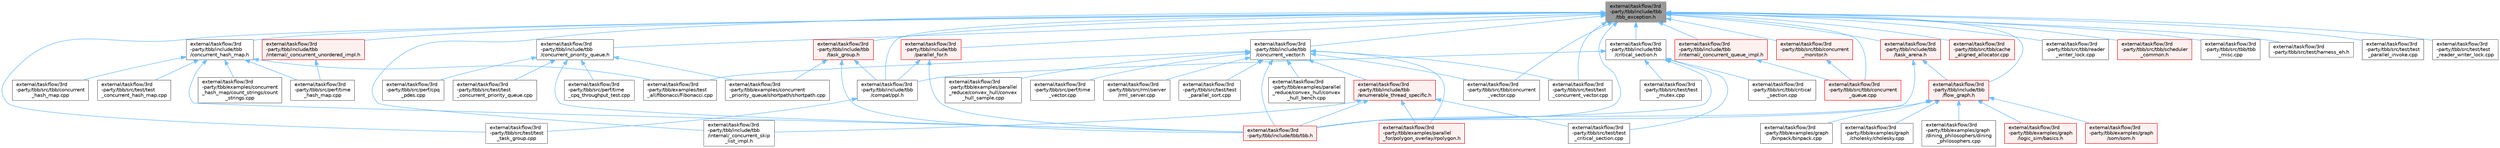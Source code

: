 digraph "external/taskflow/3rd-party/tbb/include/tbb/tbb_exception.h"
{
 // LATEX_PDF_SIZE
  bgcolor="transparent";
  edge [fontname=Helvetica,fontsize=10,labelfontname=Helvetica,labelfontsize=10];
  node [fontname=Helvetica,fontsize=10,shape=box,height=0.2,width=0.4];
  Node1 [id="Node000001",label="external/taskflow/3rd\l-party/tbb/include/tbb\l/tbb_exception.h",height=0.2,width=0.4,color="gray40", fillcolor="grey60", style="filled", fontcolor="black",tooltip=" "];
  Node1 -> Node2 [id="edge74_Node000001_Node000002",dir="back",color="steelblue1",style="solid",tooltip=" "];
  Node2 [id="Node000002",label="external/taskflow/3rd\l-party/tbb/include/tbb\l/compat/ppl.h",height=0.2,width=0.4,color="grey40", fillcolor="white", style="filled",URL="$ppl_8h.html",tooltip=" "];
  Node2 -> Node3 [id="edge75_Node000002_Node000003",dir="back",color="steelblue1",style="solid",tooltip=" "];
  Node3 [id="Node000003",label="external/taskflow/3rd\l-party/tbb/src/test/test\l_task_group.cpp",height=0.2,width=0.4,color="grey40", fillcolor="white", style="filled",URL="$test__task__group_8cpp.html",tooltip=" "];
  Node1 -> Node4 [id="edge76_Node000001_Node000004",dir="back",color="steelblue1",style="solid",tooltip=" "];
  Node4 [id="Node000004",label="external/taskflow/3rd\l-party/tbb/include/tbb\l/concurrent_hash_map.h",height=0.2,width=0.4,color="grey40", fillcolor="white", style="filled",URL="$concurrent__hash__map_8h.html",tooltip=" "];
  Node4 -> Node5 [id="edge77_Node000004_Node000005",dir="back",color="steelblue1",style="solid",tooltip=" "];
  Node5 [id="Node000005",label="external/taskflow/3rd\l-party/tbb/examples/concurrent\l_hash_map/count_strings/count\l_strings.cpp",height=0.2,width=0.4,color="grey40", fillcolor="white", style="filled",URL="$count__strings_8cpp.html",tooltip=" "];
  Node4 -> Node6 [id="edge78_Node000004_Node000006",dir="back",color="steelblue1",style="solid",tooltip=" "];
  Node6 [id="Node000006",label="external/taskflow/3rd\l-party/tbb/examples/test\l_all/fibonacci/Fibonacci.cpp",height=0.2,width=0.4,color="grey40", fillcolor="white", style="filled",URL="$3rd-party_2tbb_2examples_2test__all_2fibonacci_2_fibonacci_8cpp.html",tooltip=" "];
  Node4 -> Node7 [id="edge79_Node000004_Node000007",dir="back",color="steelblue1",style="solid",tooltip=" "];
  Node7 [id="Node000007",label="external/taskflow/3rd\l-party/tbb/include/tbb/tbb.h",height=0.2,width=0.4,color="red", fillcolor="#FFF0F0", style="filled",URL="$tbb_8h.html",tooltip=" "];
  Node4 -> Node10 [id="edge80_Node000004_Node000010",dir="back",color="steelblue1",style="solid",tooltip=" "];
  Node10 [id="Node000010",label="external/taskflow/3rd\l-party/tbb/src/perf/time\l_hash_map.cpp",height=0.2,width=0.4,color="grey40", fillcolor="white", style="filled",URL="$time__hash__map_8cpp.html",tooltip=" "];
  Node4 -> Node11 [id="edge81_Node000004_Node000011",dir="back",color="steelblue1",style="solid",tooltip=" "];
  Node11 [id="Node000011",label="external/taskflow/3rd\l-party/tbb/src/tbb/concurrent\l_hash_map.cpp",height=0.2,width=0.4,color="grey40", fillcolor="white", style="filled",URL="$concurrent__hash__map_8cpp.html",tooltip=" "];
  Node4 -> Node12 [id="edge82_Node000004_Node000012",dir="back",color="steelblue1",style="solid",tooltip=" "];
  Node12 [id="Node000012",label="external/taskflow/3rd\l-party/tbb/src/test/test\l_concurrent_hash_map.cpp",height=0.2,width=0.4,color="grey40", fillcolor="white", style="filled",URL="$test__concurrent__hash__map_8cpp.html",tooltip=" "];
  Node1 -> Node13 [id="edge83_Node000001_Node000013",dir="back",color="steelblue1",style="solid",tooltip=" "];
  Node13 [id="Node000013",label="external/taskflow/3rd\l-party/tbb/include/tbb\l/concurrent_priority_queue.h",height=0.2,width=0.4,color="grey40", fillcolor="white", style="filled",URL="$concurrent__priority__queue_8h.html",tooltip=" "];
  Node13 -> Node14 [id="edge84_Node000013_Node000014",dir="back",color="steelblue1",style="solid",tooltip=" "];
  Node14 [id="Node000014",label="external/taskflow/3rd\l-party/tbb/examples/concurrent\l_priority_queue/shortpath/shortpath.cpp",height=0.2,width=0.4,color="grey40", fillcolor="white", style="filled",URL="$shortpath_8cpp.html",tooltip=" "];
  Node13 -> Node7 [id="edge85_Node000013_Node000007",dir="back",color="steelblue1",style="solid",tooltip=" "];
  Node13 -> Node15 [id="edge86_Node000013_Node000015",dir="back",color="steelblue1",style="solid",tooltip=" "];
  Node15 [id="Node000015",label="external/taskflow/3rd\l-party/tbb/src/perf/cpq\l_pdes.cpp",height=0.2,width=0.4,color="grey40", fillcolor="white", style="filled",URL="$cpq__pdes_8cpp.html",tooltip=" "];
  Node13 -> Node16 [id="edge87_Node000013_Node000016",dir="back",color="steelblue1",style="solid",tooltip=" "];
  Node16 [id="Node000016",label="external/taskflow/3rd\l-party/tbb/src/perf/time\l_cpq_throughput_test.cpp",height=0.2,width=0.4,color="grey40", fillcolor="white", style="filled",URL="$time__cpq__throughput__test_8cpp.html",tooltip=" "];
  Node13 -> Node17 [id="edge88_Node000013_Node000017",dir="back",color="steelblue1",style="solid",tooltip=" "];
  Node17 [id="Node000017",label="external/taskflow/3rd\l-party/tbb/src/test/test\l_concurrent_priority_queue.cpp",height=0.2,width=0.4,color="grey40", fillcolor="white", style="filled",URL="$test__concurrent__priority__queue_8cpp.html",tooltip=" "];
  Node1 -> Node18 [id="edge89_Node000001_Node000018",dir="back",color="steelblue1",style="solid",tooltip=" "];
  Node18 [id="Node000018",label="external/taskflow/3rd\l-party/tbb/include/tbb\l/concurrent_vector.h",height=0.2,width=0.4,color="grey40", fillcolor="white", style="filled",URL="$concurrent__vector_8h.html",tooltip=" "];
  Node18 -> Node19 [id="edge90_Node000018_Node000019",dir="back",color="steelblue1",style="solid",tooltip=" "];
  Node19 [id="Node000019",label="external/taskflow/3rd\l-party/tbb/examples/parallel\l_for/polygon_overlay/rpolygon.h",height=0.2,width=0.4,color="red", fillcolor="#FFF0F0", style="filled",URL="$rpolygon_8h.html",tooltip=" "];
  Node18 -> Node24 [id="edge91_Node000018_Node000024",dir="back",color="steelblue1",style="solid",tooltip=" "];
  Node24 [id="Node000024",label="external/taskflow/3rd\l-party/tbb/examples/parallel\l_reduce/convex_hull/convex\l_hull_bench.cpp",height=0.2,width=0.4,color="grey40", fillcolor="white", style="filled",URL="$convex__hull__bench_8cpp.html",tooltip=" "];
  Node18 -> Node25 [id="edge92_Node000018_Node000025",dir="back",color="steelblue1",style="solid",tooltip=" "];
  Node25 [id="Node000025",label="external/taskflow/3rd\l-party/tbb/examples/parallel\l_reduce/convex_hull/convex\l_hull_sample.cpp",height=0.2,width=0.4,color="grey40", fillcolor="white", style="filled",URL="$convex__hull__sample_8cpp.html",tooltip=" "];
  Node18 -> Node6 [id="edge93_Node000018_Node000006",dir="back",color="steelblue1",style="solid",tooltip=" "];
  Node18 -> Node26 [id="edge94_Node000018_Node000026",dir="back",color="steelblue1",style="solid",tooltip=" "];
  Node26 [id="Node000026",label="external/taskflow/3rd\l-party/tbb/include/tbb\l/enumerable_thread_specific.h",height=0.2,width=0.4,color="red", fillcolor="#FFF0F0", style="filled",URL="$enumerable__thread__specific_8h.html",tooltip=" "];
  Node26 -> Node19 [id="edge95_Node000026_Node000019",dir="back",color="steelblue1",style="solid",tooltip=" "];
  Node26 -> Node39 [id="edge96_Node000026_Node000039",dir="back",color="steelblue1",style="solid",tooltip=" "];
  Node39 [id="Node000039",label="external/taskflow/3rd\l-party/tbb/include/tbb\l/internal/_concurrent_skip\l_list_impl.h",height=0.2,width=0.4,color="grey40", fillcolor="white", style="filled",URL="$__concurrent__skip__list__impl_8h.html",tooltip=" "];
  Node26 -> Node7 [id="edge97_Node000026_Node000007",dir="back",color="steelblue1",style="solid",tooltip=" "];
  Node26 -> Node40 [id="edge98_Node000026_Node000040",dir="back",color="steelblue1",style="solid",tooltip=" "];
  Node40 [id="Node000040",label="external/taskflow/3rd\l-party/tbb/src/test/test\l_critical_section.cpp",height=0.2,width=0.4,color="grey40", fillcolor="white", style="filled",URL="$test__critical__section_8cpp.html",tooltip=" "];
  Node18 -> Node7 [id="edge99_Node000018_Node000007",dir="back",color="steelblue1",style="solid",tooltip=" "];
  Node18 -> Node46 [id="edge100_Node000018_Node000046",dir="back",color="steelblue1",style="solid",tooltip=" "];
  Node46 [id="Node000046",label="external/taskflow/3rd\l-party/tbb/src/perf/time\l_vector.cpp",height=0.2,width=0.4,color="grey40", fillcolor="white", style="filled",URL="$time__vector_8cpp.html",tooltip=" "];
  Node18 -> Node47 [id="edge101_Node000018_Node000047",dir="back",color="steelblue1",style="solid",tooltip=" "];
  Node47 [id="Node000047",label="external/taskflow/3rd\l-party/tbb/src/rml/server\l/rml_server.cpp",height=0.2,width=0.4,color="grey40", fillcolor="white", style="filled",URL="$rml__server_8cpp.html",tooltip=" "];
  Node18 -> Node48 [id="edge102_Node000018_Node000048",dir="back",color="steelblue1",style="solid",tooltip=" "];
  Node48 [id="Node000048",label="external/taskflow/3rd\l-party/tbb/src/tbb/concurrent\l_vector.cpp",height=0.2,width=0.4,color="grey40", fillcolor="white", style="filled",URL="$concurrent__vector_8cpp.html",tooltip=" "];
  Node18 -> Node49 [id="edge103_Node000018_Node000049",dir="back",color="steelblue1",style="solid",tooltip=" "];
  Node49 [id="Node000049",label="external/taskflow/3rd\l-party/tbb/src/test/test\l_concurrent_vector.cpp",height=0.2,width=0.4,color="grey40", fillcolor="white", style="filled",URL="$test__concurrent__vector_8cpp.html",tooltip=" "];
  Node18 -> Node50 [id="edge104_Node000018_Node000050",dir="back",color="steelblue1",style="solid",tooltip=" "];
  Node50 [id="Node000050",label="external/taskflow/3rd\l-party/tbb/src/test/test\l_parallel_sort.cpp",height=0.2,width=0.4,color="grey40", fillcolor="white", style="filled",URL="$test__parallel__sort_8cpp.html",tooltip=" "];
  Node1 -> Node51 [id="edge105_Node000001_Node000051",dir="back",color="steelblue1",style="solid",tooltip=" "];
  Node51 [id="Node000051",label="external/taskflow/3rd\l-party/tbb/include/tbb\l/critical_section.h",height=0.2,width=0.4,color="grey40", fillcolor="white", style="filled",URL="$critical__section_8h.html",tooltip=" "];
  Node51 -> Node2 [id="edge106_Node000051_Node000002",dir="back",color="steelblue1",style="solid",tooltip=" "];
  Node51 -> Node7 [id="edge107_Node000051_Node000007",dir="back",color="steelblue1",style="solid",tooltip=" "];
  Node51 -> Node52 [id="edge108_Node000051_Node000052",dir="back",color="steelblue1",style="solid",tooltip=" "];
  Node52 [id="Node000052",label="external/taskflow/3rd\l-party/tbb/src/tbb/critical\l_section.cpp",height=0.2,width=0.4,color="grey40", fillcolor="white", style="filled",URL="$critical__section_8cpp.html",tooltip=" "];
  Node51 -> Node40 [id="edge109_Node000051_Node000040",dir="back",color="steelblue1",style="solid",tooltip=" "];
  Node51 -> Node53 [id="edge110_Node000051_Node000053",dir="back",color="steelblue1",style="solid",tooltip=" "];
  Node53 [id="Node000053",label="external/taskflow/3rd\l-party/tbb/src/test/test\l_mutex.cpp",height=0.2,width=0.4,color="grey40", fillcolor="white", style="filled",URL="$test__mutex_8cpp.html",tooltip=" "];
  Node1 -> Node54 [id="edge111_Node000001_Node000054",dir="back",color="steelblue1",style="solid",tooltip=" "];
  Node54 [id="Node000054",label="external/taskflow/3rd\l-party/tbb/include/tbb\l/flow_graph.h",height=0.2,width=0.4,color="red", fillcolor="#FFF0F0", style="filled",URL="$flow__graph_8h.html",tooltip="The graph related classes and functions"];
  Node54 -> Node55 [id="edge112_Node000054_Node000055",dir="back",color="steelblue1",style="solid",tooltip=" "];
  Node55 [id="Node000055",label="external/taskflow/3rd\l-party/tbb/examples/graph\l/binpack/binpack.cpp",height=0.2,width=0.4,color="grey40", fillcolor="white", style="filled",URL="$binpack_8cpp.html",tooltip=" "];
  Node54 -> Node56 [id="edge113_Node000054_Node000056",dir="back",color="steelblue1",style="solid",tooltip=" "];
  Node56 [id="Node000056",label="external/taskflow/3rd\l-party/tbb/examples/graph\l/cholesky/cholesky.cpp",height=0.2,width=0.4,color="grey40", fillcolor="white", style="filled",URL="$tbb_2examples_2graph_2cholesky_2cholesky_8cpp.html",tooltip=" "];
  Node54 -> Node57 [id="edge114_Node000054_Node000057",dir="back",color="steelblue1",style="solid",tooltip=" "];
  Node57 [id="Node000057",label="external/taskflow/3rd\l-party/tbb/examples/graph\l/dining_philosophers/dining\l_philosophers.cpp",height=0.2,width=0.4,color="grey40", fillcolor="white", style="filled",URL="$dining__philosophers_8cpp.html",tooltip=" "];
  Node54 -> Node58 [id="edge115_Node000054_Node000058",dir="back",color="steelblue1",style="solid",tooltip=" "];
  Node58 [id="Node000058",label="external/taskflow/3rd\l-party/tbb/examples/graph\l/logic_sim/basics.h",height=0.2,width=0.4,color="red", fillcolor="#FFF0F0", style="filled",URL="$basics_8h.html",tooltip=" "];
  Node54 -> Node63 [id="edge116_Node000054_Node000063",dir="back",color="steelblue1",style="solid",tooltip=" "];
  Node63 [id="Node000063",label="external/taskflow/3rd\l-party/tbb/examples/graph\l/som/som.h",height=0.2,width=0.4,color="red", fillcolor="#FFF0F0", style="filled",URL="$som_8h.html",tooltip=" "];
  Node54 -> Node7 [id="edge117_Node000054_Node000007",dir="back",color="steelblue1",style="solid",tooltip=" "];
  Node1 -> Node101 [id="edge118_Node000001_Node000101",dir="back",color="steelblue1",style="solid",tooltip=" "];
  Node101 [id="Node000101",label="external/taskflow/3rd\l-party/tbb/include/tbb\l/internal/_concurrent_queue_impl.h",height=0.2,width=0.4,color="red", fillcolor="#FFF0F0", style="filled",URL="$__concurrent__queue__impl_8h.html",tooltip=" "];
  Node101 -> Node105 [id="edge119_Node000101_Node000105",dir="back",color="steelblue1",style="solid",tooltip=" "];
  Node105 [id="Node000105",label="external/taskflow/3rd\l-party/tbb/src/tbb/concurrent\l_queue.cpp",height=0.2,width=0.4,color="red", fillcolor="#FFF0F0", style="filled",URL="$concurrent__queue_8cpp.html",tooltip=" "];
  Node1 -> Node39 [id="edge120_Node000001_Node000039",dir="back",color="steelblue1",style="solid",tooltip=" "];
  Node1 -> Node106 [id="edge121_Node000001_Node000106",dir="back",color="steelblue1",style="solid",tooltip=" "];
  Node106 [id="Node000106",label="external/taskflow/3rd\l-party/tbb/include/tbb\l/internal/_concurrent_unordered_impl.h",height=0.2,width=0.4,color="red", fillcolor="#FFF0F0", style="filled",URL="$__concurrent__unordered__impl_8h.html",tooltip=" "];
  Node106 -> Node10 [id="edge122_Node000106_Node000010",dir="back",color="steelblue1",style="solid",tooltip=" "];
  Node1 -> Node113 [id="edge123_Node000001_Node000113",dir="back",color="steelblue1",style="solid",tooltip=" "];
  Node113 [id="Node000113",label="external/taskflow/3rd\l-party/tbb/include/tbb\l/parallel_for.h",height=0.2,width=0.4,color="red", fillcolor="#FFF0F0", style="filled",URL="$tbb_2parallel__for_8h.html",tooltip=" "];
  Node113 -> Node2 [id="edge124_Node000113_Node000002",dir="back",color="steelblue1",style="solid",tooltip=" "];
  Node113 -> Node7 [id="edge125_Node000113_Node000007",dir="back",color="steelblue1",style="solid",tooltip=" "];
  Node1 -> Node119 [id="edge126_Node000001_Node000119",dir="back",color="steelblue1",style="solid",tooltip=" "];
  Node119 [id="Node000119",label="external/taskflow/3rd\l-party/tbb/include/tbb\l/task_arena.h",height=0.2,width=0.4,color="red", fillcolor="#FFF0F0", style="filled",URL="$task__arena_8h.html",tooltip=" "];
  Node119 -> Node54 [id="edge127_Node000119_Node000054",dir="back",color="steelblue1",style="solid",tooltip=" "];
  Node119 -> Node7 [id="edge128_Node000119_Node000007",dir="back",color="steelblue1",style="solid",tooltip=" "];
  Node1 -> Node150 [id="edge129_Node000001_Node000150",dir="back",color="steelblue1",style="solid",tooltip=" "];
  Node150 [id="Node000150",label="external/taskflow/3rd\l-party/tbb/include/tbb\l/task_group.h",height=0.2,width=0.4,color="red", fillcolor="#FFF0F0", style="filled",URL="$task__group_8h.html",tooltip=" "];
  Node150 -> Node14 [id="edge130_Node000150_Node000014",dir="back",color="steelblue1",style="solid",tooltip=" "];
  Node150 -> Node2 [id="edge131_Node000150_Node000002",dir="back",color="steelblue1",style="solid",tooltip=" "];
  Node150 -> Node7 [id="edge132_Node000150_Node000007",dir="back",color="steelblue1",style="solid",tooltip=" "];
  Node1 -> Node7 [id="edge133_Node000001_Node000007",dir="back",color="steelblue1",style="solid",tooltip=" "];
  Node1 -> Node154 [id="edge134_Node000001_Node000154",dir="back",color="steelblue1",style="solid",tooltip=" "];
  Node154 [id="Node000154",label="external/taskflow/3rd\l-party/tbb/src/tbb/cache\l_aligned_allocator.cpp",height=0.2,width=0.4,color="red", fillcolor="#FFF0F0", style="filled",URL="$cache__aligned__allocator_8cpp.html",tooltip=" "];
  Node1 -> Node155 [id="edge135_Node000001_Node000155",dir="back",color="steelblue1",style="solid",tooltip=" "];
  Node155 [id="Node000155",label="external/taskflow/3rd\l-party/tbb/src/tbb/concurrent\l_monitor.h",height=0.2,width=0.4,color="red", fillcolor="#FFF0F0", style="filled",URL="$concurrent__monitor_8h.html",tooltip=" "];
  Node155 -> Node105 [id="edge136_Node000155_Node000105",dir="back",color="steelblue1",style="solid",tooltip=" "];
  Node1 -> Node105 [id="edge137_Node000001_Node000105",dir="back",color="steelblue1",style="solid",tooltip=" "];
  Node1 -> Node48 [id="edge138_Node000001_Node000048",dir="back",color="steelblue1",style="solid",tooltip=" "];
  Node1 -> Node166 [id="edge139_Node000001_Node000166",dir="back",color="steelblue1",style="solid",tooltip=" "];
  Node166 [id="Node000166",label="external/taskflow/3rd\l-party/tbb/src/tbb/reader\l_writer_lock.cpp",height=0.2,width=0.4,color="grey40", fillcolor="white", style="filled",URL="$reader__writer__lock_8cpp.html",tooltip=" "];
  Node1 -> Node167 [id="edge140_Node000001_Node000167",dir="back",color="steelblue1",style="solid",tooltip=" "];
  Node167 [id="Node000167",label="external/taskflow/3rd\l-party/tbb/src/tbb/scheduler\l_common.h",height=0.2,width=0.4,color="red", fillcolor="#FFF0F0", style="filled",URL="$scheduler__common_8h.html",tooltip=" "];
  Node1 -> Node175 [id="edge141_Node000001_Node000175",dir="back",color="steelblue1",style="solid",tooltip=" "];
  Node175 [id="Node000175",label="external/taskflow/3rd\l-party/tbb/src/tbb/tbb\l_misc.cpp",height=0.2,width=0.4,color="grey40", fillcolor="white", style="filled",URL="$tbb__misc_8cpp.html",tooltip=" "];
  Node1 -> Node32 [id="edge142_Node000001_Node000032",dir="back",color="steelblue1",style="solid",tooltip=" "];
  Node32 [id="Node000032",label="external/taskflow/3rd\l-party/tbb/src/test/harness_eh.h",height=0.2,width=0.4,color="grey40", fillcolor="white", style="filled",URL="$harness__eh_8h.html",tooltip=" "];
  Node1 -> Node49 [id="edge143_Node000001_Node000049",dir="back",color="steelblue1",style="solid",tooltip=" "];
  Node1 -> Node176 [id="edge144_Node000001_Node000176",dir="back",color="steelblue1",style="solid",tooltip=" "];
  Node176 [id="Node000176",label="external/taskflow/3rd\l-party/tbb/src/test/test\l_parallel_invoke.cpp",height=0.2,width=0.4,color="grey40", fillcolor="white", style="filled",URL="$test__parallel__invoke_8cpp.html",tooltip=" "];
  Node1 -> Node177 [id="edge145_Node000001_Node000177",dir="back",color="steelblue1",style="solid",tooltip=" "];
  Node177 [id="Node000177",label="external/taskflow/3rd\l-party/tbb/src/test/test\l_reader_writer_lock.cpp",height=0.2,width=0.4,color="grey40", fillcolor="white", style="filled",URL="$test__reader__writer__lock_8cpp.html",tooltip=" "];
  Node1 -> Node3 [id="edge146_Node000001_Node000003",dir="back",color="steelblue1",style="solid",tooltip=" "];
}
